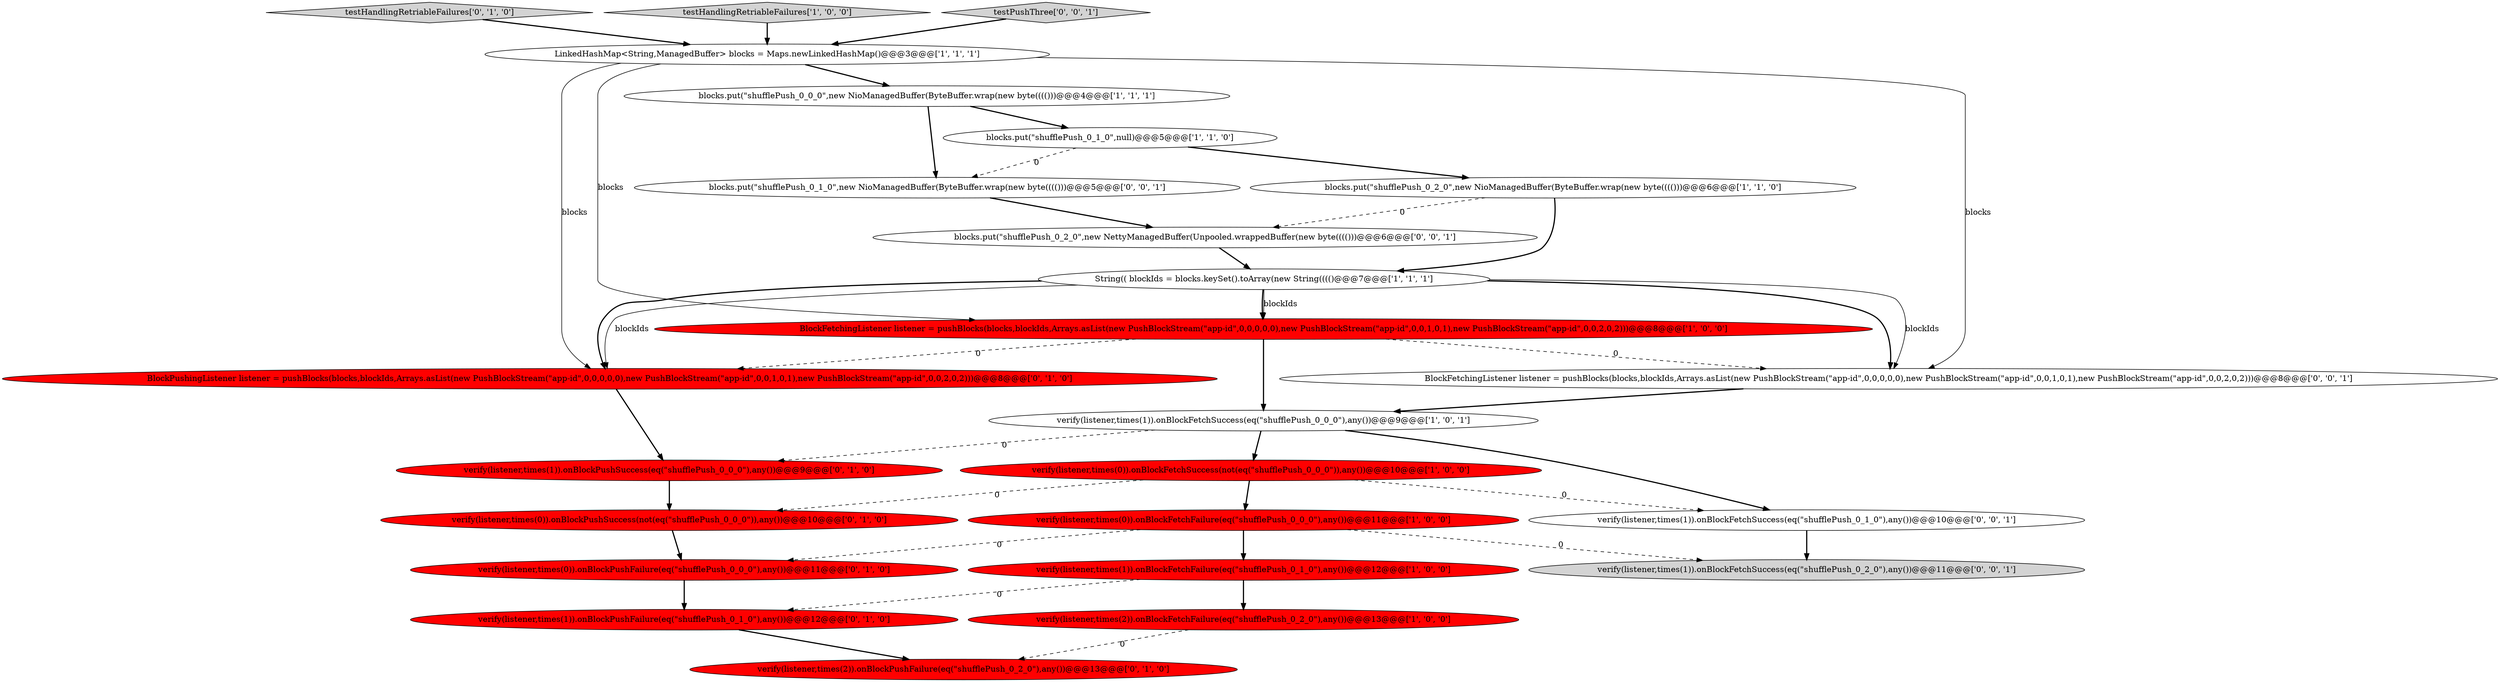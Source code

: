 digraph {
24 [style = filled, label = "BlockFetchingListener listener = pushBlocks(blocks,blockIds,Arrays.asList(new PushBlockStream(\"app-id\",0,0,0,0,0),new PushBlockStream(\"app-id\",0,0,1,0,1),new PushBlockStream(\"app-id\",0,0,2,0,2)))@@@8@@@['0', '0', '1']", fillcolor = white, shape = ellipse image = "AAA0AAABBB3BBB"];
14 [style = filled, label = "verify(listener,times(0)).onBlockPushSuccess(not(eq(\"shufflePush_0_0_0\")),any())@@@10@@@['0', '1', '0']", fillcolor = red, shape = ellipse image = "AAA1AAABBB2BBB"];
5 [style = filled, label = "blocks.put(\"shufflePush_0_0_0\",new NioManagedBuffer(ByteBuffer.wrap(new byte(((()))@@@4@@@['1', '1', '1']", fillcolor = white, shape = ellipse image = "AAA0AAABBB1BBB"];
4 [style = filled, label = "verify(listener,times(0)).onBlockFetchFailure(eq(\"shufflePush_0_0_0\"),any())@@@11@@@['1', '0', '0']", fillcolor = red, shape = ellipse image = "AAA1AAABBB1BBB"];
17 [style = filled, label = "testHandlingRetriableFailures['0', '1', '0']", fillcolor = lightgray, shape = diamond image = "AAA0AAABBB2BBB"];
15 [style = filled, label = "verify(listener,times(1)).onBlockPushFailure(eq(\"shufflePush_0_1_0\"),any())@@@12@@@['0', '1', '0']", fillcolor = red, shape = ellipse image = "AAA1AAABBB2BBB"];
20 [style = filled, label = "blocks.put(\"shufflePush_0_2_0\",new NettyManagedBuffer(Unpooled.wrappedBuffer(new byte(((()))@@@6@@@['0', '0', '1']", fillcolor = white, shape = ellipse image = "AAA0AAABBB3BBB"];
9 [style = filled, label = "String(( blockIds = blocks.keySet().toArray(new String(((()@@@7@@@['1', '1', '1']", fillcolor = white, shape = ellipse image = "AAA0AAABBB1BBB"];
21 [style = filled, label = "verify(listener,times(1)).onBlockFetchSuccess(eq(\"shufflePush_0_1_0\"),any())@@@10@@@['0', '0', '1']", fillcolor = white, shape = ellipse image = "AAA0AAABBB3BBB"];
18 [style = filled, label = "verify(listener,times(2)).onBlockPushFailure(eq(\"shufflePush_0_2_0\"),any())@@@13@@@['0', '1', '0']", fillcolor = red, shape = ellipse image = "AAA1AAABBB2BBB"];
10 [style = filled, label = "testHandlingRetriableFailures['1', '0', '0']", fillcolor = lightgray, shape = diamond image = "AAA0AAABBB1BBB"];
16 [style = filled, label = "verify(listener,times(1)).onBlockPushSuccess(eq(\"shufflePush_0_0_0\"),any())@@@9@@@['0', '1', '0']", fillcolor = red, shape = ellipse image = "AAA1AAABBB2BBB"];
6 [style = filled, label = "verify(listener,times(1)).onBlockFetchFailure(eq(\"shufflePush_0_1_0\"),any())@@@12@@@['1', '0', '0']", fillcolor = red, shape = ellipse image = "AAA1AAABBB1BBB"];
22 [style = filled, label = "verify(listener,times(1)).onBlockFetchSuccess(eq(\"shufflePush_0_2_0\"),any())@@@11@@@['0', '0', '1']", fillcolor = lightgray, shape = ellipse image = "AAA0AAABBB3BBB"];
23 [style = filled, label = "blocks.put(\"shufflePush_0_1_0\",new NioManagedBuffer(ByteBuffer.wrap(new byte(((()))@@@5@@@['0', '0', '1']", fillcolor = white, shape = ellipse image = "AAA0AAABBB3BBB"];
0 [style = filled, label = "blocks.put(\"shufflePush_0_1_0\",null)@@@5@@@['1', '1', '0']", fillcolor = white, shape = ellipse image = "AAA0AAABBB1BBB"];
11 [style = filled, label = "LinkedHashMap<String,ManagedBuffer> blocks = Maps.newLinkedHashMap()@@@3@@@['1', '1', '1']", fillcolor = white, shape = ellipse image = "AAA0AAABBB1BBB"];
1 [style = filled, label = "blocks.put(\"shufflePush_0_2_0\",new NioManagedBuffer(ByteBuffer.wrap(new byte(((()))@@@6@@@['1', '1', '0']", fillcolor = white, shape = ellipse image = "AAA0AAABBB1BBB"];
19 [style = filled, label = "testPushThree['0', '0', '1']", fillcolor = lightgray, shape = diamond image = "AAA0AAABBB3BBB"];
3 [style = filled, label = "verify(listener,times(0)).onBlockFetchSuccess(not(eq(\"shufflePush_0_0_0\")),any())@@@10@@@['1', '0', '0']", fillcolor = red, shape = ellipse image = "AAA1AAABBB1BBB"];
12 [style = filled, label = "BlockPushingListener listener = pushBlocks(blocks,blockIds,Arrays.asList(new PushBlockStream(\"app-id\",0,0,0,0,0),new PushBlockStream(\"app-id\",0,0,1,0,1),new PushBlockStream(\"app-id\",0,0,2,0,2)))@@@8@@@['0', '1', '0']", fillcolor = red, shape = ellipse image = "AAA1AAABBB2BBB"];
7 [style = filled, label = "BlockFetchingListener listener = pushBlocks(blocks,blockIds,Arrays.asList(new PushBlockStream(\"app-id\",0,0,0,0,0),new PushBlockStream(\"app-id\",0,0,1,0,1),new PushBlockStream(\"app-id\",0,0,2,0,2)))@@@8@@@['1', '0', '0']", fillcolor = red, shape = ellipse image = "AAA1AAABBB1BBB"];
8 [style = filled, label = "verify(listener,times(1)).onBlockFetchSuccess(eq(\"shufflePush_0_0_0\"),any())@@@9@@@['1', '0', '1']", fillcolor = white, shape = ellipse image = "AAA0AAABBB1BBB"];
2 [style = filled, label = "verify(listener,times(2)).onBlockFetchFailure(eq(\"shufflePush_0_2_0\"),any())@@@13@@@['1', '0', '0']", fillcolor = red, shape = ellipse image = "AAA1AAABBB1BBB"];
13 [style = filled, label = "verify(listener,times(0)).onBlockPushFailure(eq(\"shufflePush_0_0_0\"),any())@@@11@@@['0', '1', '0']", fillcolor = red, shape = ellipse image = "AAA1AAABBB2BBB"];
23->20 [style = bold, label=""];
8->16 [style = dashed, label="0"];
5->23 [style = bold, label=""];
9->24 [style = solid, label="blockIds"];
20->9 [style = bold, label=""];
4->6 [style = bold, label=""];
3->21 [style = dashed, label="0"];
0->23 [style = dashed, label="0"];
8->3 [style = bold, label=""];
11->7 [style = solid, label="blocks"];
19->11 [style = bold, label=""];
12->16 [style = bold, label=""];
4->22 [style = dashed, label="0"];
9->12 [style = solid, label="blockIds"];
9->7 [style = bold, label=""];
7->8 [style = bold, label=""];
3->4 [style = bold, label=""];
15->18 [style = bold, label=""];
17->11 [style = bold, label=""];
9->7 [style = solid, label="blockIds"];
1->9 [style = bold, label=""];
6->2 [style = bold, label=""];
1->20 [style = dashed, label="0"];
11->5 [style = bold, label=""];
5->0 [style = bold, label=""];
6->15 [style = dashed, label="0"];
21->22 [style = bold, label=""];
7->24 [style = dashed, label="0"];
0->1 [style = bold, label=""];
2->18 [style = dashed, label="0"];
11->12 [style = solid, label="blocks"];
8->21 [style = bold, label=""];
7->12 [style = dashed, label="0"];
16->14 [style = bold, label=""];
11->24 [style = solid, label="blocks"];
9->12 [style = bold, label=""];
13->15 [style = bold, label=""];
14->13 [style = bold, label=""];
24->8 [style = bold, label=""];
3->14 [style = dashed, label="0"];
4->13 [style = dashed, label="0"];
9->24 [style = bold, label=""];
10->11 [style = bold, label=""];
}
